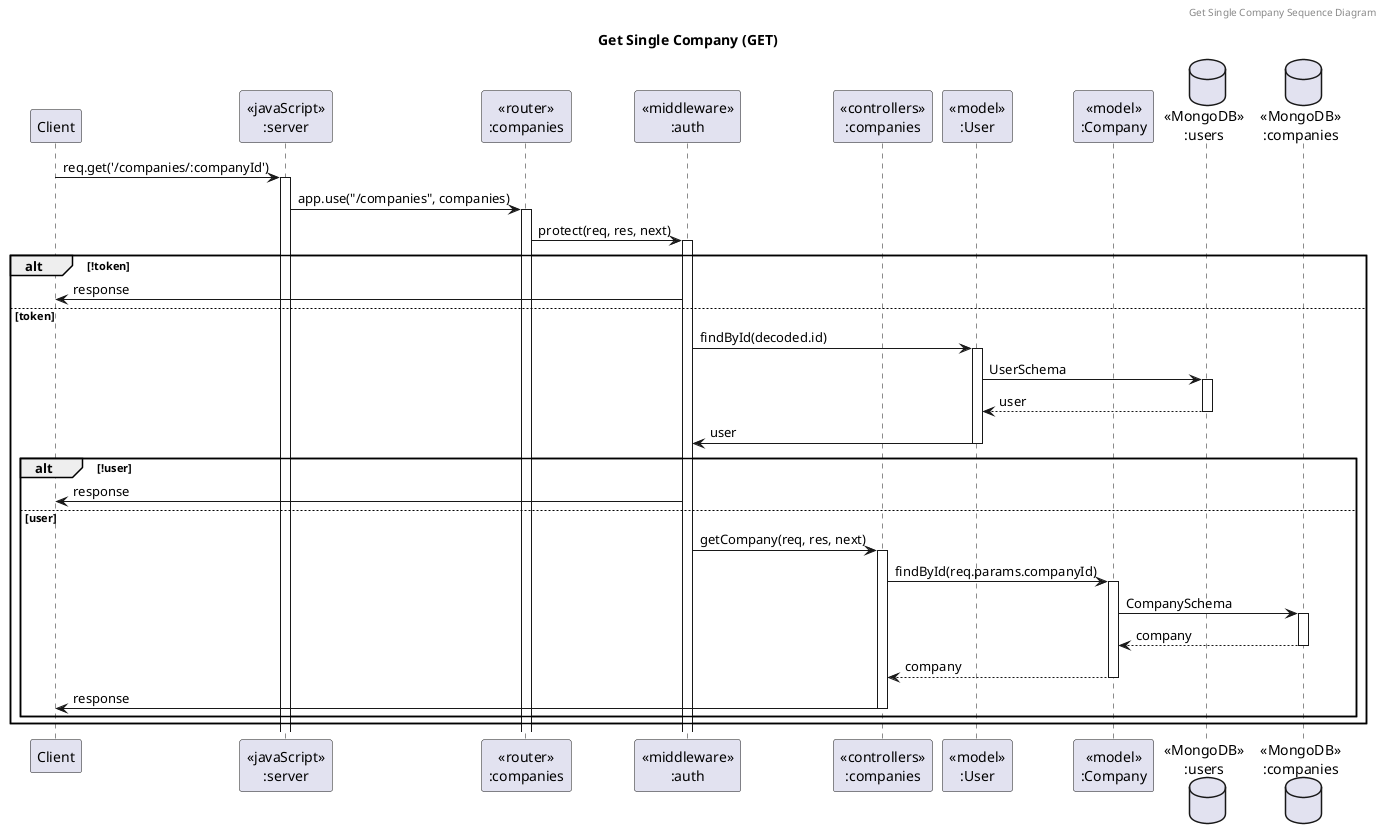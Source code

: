 @startuml Get Single Company (GET)

header Get Single Company Sequence Diagram
title "Get Single Company (GET)"

participant "Client" as client
participant "<<javaScript>>\n:server" as server
participant "<<router>>\n:companies" as routerCompanies
participant "<<middleware>>\n:auth" as authMiddleware
participant "<<controllers>>\n:companies" as controllersCompanies
participant "<<model>>\n:User" as modelUser
participant "<<model>>\n:Company" as modelCompanies
database "<<MongoDB>>\n:users" as UsersDatabase
database "<<MongoDB>>\n:companies" as CompaniesDatabase

client -> server ++:req.get('/companies/:companyId')
server -> routerCompanies ++:app.use("/companies", companies)
routerCompanies -> authMiddleware ++:protect(req, res, next)
alt !token 
    authMiddleware -> client :response
else token
    authMiddleware -> modelUser ++:findById(decoded.id)
    modelUser -> UsersDatabase ++: UserSchema
    UsersDatabase --> modelUser --: user
    modelUser -> authMiddleware --: user
    alt !user
        authMiddleware -> client :response
    else user
        authMiddleware -> controllersCompanies ++:getCompany(req, res, next)
        controllersCompanies -> modelCompanies ++:findById(req.params.companyId)
        modelCompanies -> CompaniesDatabase ++: CompanySchema
        CompaniesDatabase --> modelCompanies --: company
        controllersCompanies <-- modelCompanies --: company
        controllersCompanies -> client --: response
    end
end

@enduml